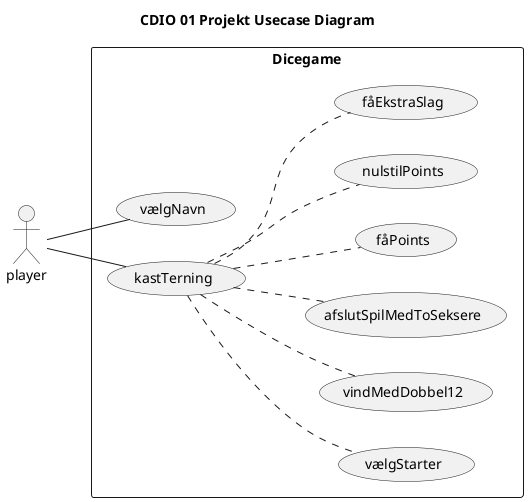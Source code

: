 @startuml
title CDIO 01 Projekt Usecase Diagram
left to right direction
actor player as p
rectangle Dicegame{
	p - (vælgNavn)
	p -- (kastTerning)
	(kastTerning) .. (vælgStarter)
	(kastTerning) .. (vindMedDobbel12)
	(kastTerning) .. (afslutSpilMedToSeksere)
	(kastTerning) .. (fåPoints)
	(kastTerning) .. (nulstilPoints)
	(kastTerning) .. (fåEkstraSlag)
}
@enduml
